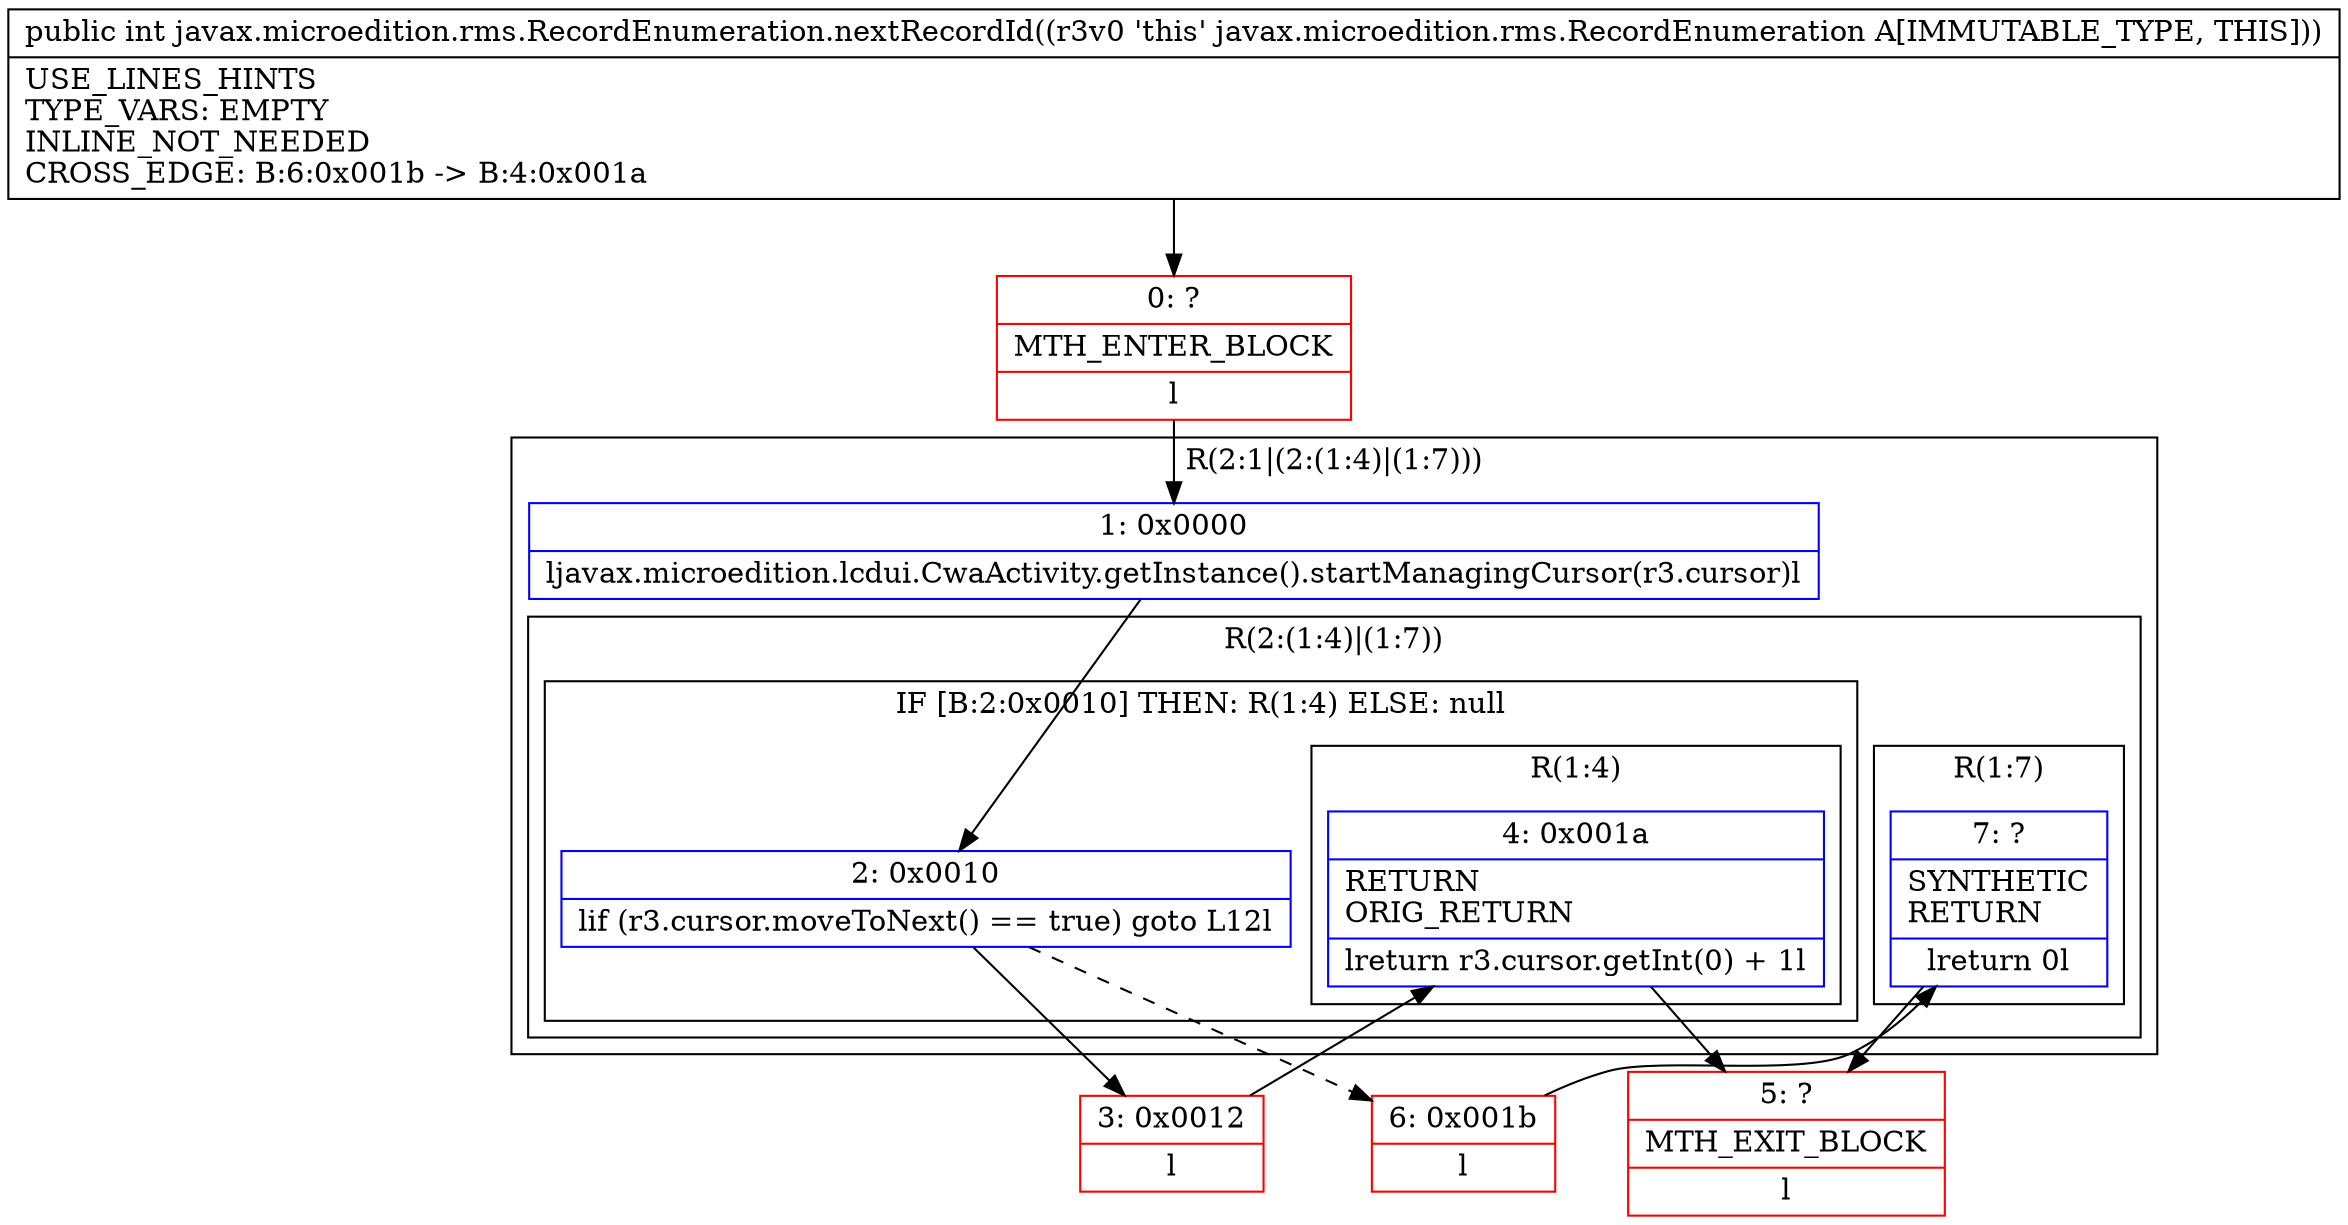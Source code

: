 digraph "CFG forjavax.microedition.rms.RecordEnumeration.nextRecordId()I" {
subgraph cluster_Region_1590209775 {
label = "R(2:1|(2:(1:4)|(1:7)))";
node [shape=record,color=blue];
Node_1 [shape=record,label="{1\:\ 0x0000|ljavax.microedition.lcdui.CwaActivity.getInstance().startManagingCursor(r3.cursor)l}"];
subgraph cluster_Region_1445979919 {
label = "R(2:(1:4)|(1:7))";
node [shape=record,color=blue];
subgraph cluster_IfRegion_751000114 {
label = "IF [B:2:0x0010] THEN: R(1:4) ELSE: null";
node [shape=record,color=blue];
Node_2 [shape=record,label="{2\:\ 0x0010|lif (r3.cursor.moveToNext() == true) goto L12l}"];
subgraph cluster_Region_772503972 {
label = "R(1:4)";
node [shape=record,color=blue];
Node_4 [shape=record,label="{4\:\ 0x001a|RETURN\lORIG_RETURN\l|lreturn r3.cursor.getInt(0) + 1l}"];
}
}
subgraph cluster_Region_893327198 {
label = "R(1:7)";
node [shape=record,color=blue];
Node_7 [shape=record,label="{7\:\ ?|SYNTHETIC\lRETURN\l|lreturn 0l}"];
}
}
}
Node_0 [shape=record,color=red,label="{0\:\ ?|MTH_ENTER_BLOCK\l|l}"];
Node_3 [shape=record,color=red,label="{3\:\ 0x0012|l}"];
Node_5 [shape=record,color=red,label="{5\:\ ?|MTH_EXIT_BLOCK\l|l}"];
Node_6 [shape=record,color=red,label="{6\:\ 0x001b|l}"];
MethodNode[shape=record,label="{public int javax.microedition.rms.RecordEnumeration.nextRecordId((r3v0 'this' javax.microedition.rms.RecordEnumeration A[IMMUTABLE_TYPE, THIS]))  | USE_LINES_HINTS\lTYPE_VARS: EMPTY\lINLINE_NOT_NEEDED\lCROSS_EDGE: B:6:0x001b \-\> B:4:0x001a\l}"];
MethodNode -> Node_0;
Node_1 -> Node_2;
Node_2 -> Node_3;
Node_2 -> Node_6[style=dashed];
Node_4 -> Node_5;
Node_7 -> Node_5;
Node_0 -> Node_1;
Node_3 -> Node_4;
Node_6 -> Node_7;
}


